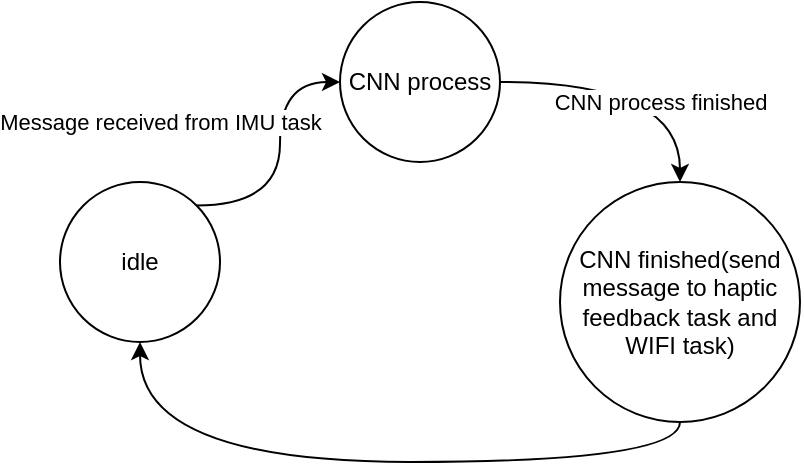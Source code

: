 <mxfile version="26.1.1">
  <diagram name="第 1 页" id="piG1GhBSpvHldzGPtxxr">
    <mxGraphModel dx="1410" dy="774" grid="1" gridSize="10" guides="1" tooltips="1" connect="1" arrows="1" fold="1" page="1" pageScale="1" pageWidth="827" pageHeight="1169" math="0" shadow="0">
      <root>
        <mxCell id="0" />
        <mxCell id="1" parent="0" />
        <mxCell id="3YudQQ2Kzjr6Bq_205Sz-5" style="edgeStyle=orthogonalEdgeStyle;rounded=0;orthogonalLoop=1;jettySize=auto;html=1;exitX=1;exitY=0;exitDx=0;exitDy=0;entryX=0;entryY=0.5;entryDx=0;entryDy=0;curved=1;" edge="1" parent="1" source="3YudQQ2Kzjr6Bq_205Sz-2" target="3YudQQ2Kzjr6Bq_205Sz-4">
          <mxGeometry relative="1" as="geometry" />
        </mxCell>
        <mxCell id="3YudQQ2Kzjr6Bq_205Sz-6" value="Message received from IMU task" style="edgeLabel;html=1;align=center;verticalAlign=middle;resizable=0;points=[];" vertex="1" connectable="0" parent="3YudQQ2Kzjr6Bq_205Sz-5">
          <mxGeometry x="-0.019" y="1" relative="1" as="geometry">
            <mxPoint x="-59" y="-18" as="offset" />
          </mxGeometry>
        </mxCell>
        <mxCell id="3YudQQ2Kzjr6Bq_205Sz-2" value="idle" style="ellipse;whiteSpace=wrap;html=1;aspect=fixed;" vertex="1" parent="1">
          <mxGeometry x="150" y="310" width="80" height="80" as="geometry" />
        </mxCell>
        <mxCell id="3YudQQ2Kzjr6Bq_205Sz-8" style="edgeStyle=orthogonalEdgeStyle;rounded=0;orthogonalLoop=1;jettySize=auto;html=1;exitX=1;exitY=0.5;exitDx=0;exitDy=0;entryX=0.5;entryY=0;entryDx=0;entryDy=0;curved=1;" edge="1" parent="1" source="3YudQQ2Kzjr6Bq_205Sz-4" target="3YudQQ2Kzjr6Bq_205Sz-7">
          <mxGeometry relative="1" as="geometry" />
        </mxCell>
        <mxCell id="3YudQQ2Kzjr6Bq_205Sz-9" value="CNN process finished" style="edgeLabel;html=1;align=center;verticalAlign=middle;resizable=0;points=[];" vertex="1" connectable="0" parent="3YudQQ2Kzjr6Bq_205Sz-8">
          <mxGeometry x="-0.067" y="1" relative="1" as="geometry">
            <mxPoint x="14" y="11" as="offset" />
          </mxGeometry>
        </mxCell>
        <mxCell id="3YudQQ2Kzjr6Bq_205Sz-4" value="CNN process" style="ellipse;whiteSpace=wrap;html=1;aspect=fixed;" vertex="1" parent="1">
          <mxGeometry x="290" y="220" width="80" height="80" as="geometry" />
        </mxCell>
        <mxCell id="3YudQQ2Kzjr6Bq_205Sz-10" style="edgeStyle=orthogonalEdgeStyle;rounded=0;orthogonalLoop=1;jettySize=auto;html=1;exitX=0.5;exitY=1;exitDx=0;exitDy=0;entryX=0.5;entryY=1;entryDx=0;entryDy=0;curved=1;" edge="1" parent="1" source="3YudQQ2Kzjr6Bq_205Sz-7" target="3YudQQ2Kzjr6Bq_205Sz-2">
          <mxGeometry relative="1" as="geometry" />
        </mxCell>
        <mxCell id="3YudQQ2Kzjr6Bq_205Sz-7" value="CNN finished(send message to haptic feedback task and WIFI task)" style="ellipse;whiteSpace=wrap;html=1;aspect=fixed;" vertex="1" parent="1">
          <mxGeometry x="400" y="310" width="120" height="120" as="geometry" />
        </mxCell>
      </root>
    </mxGraphModel>
  </diagram>
</mxfile>
